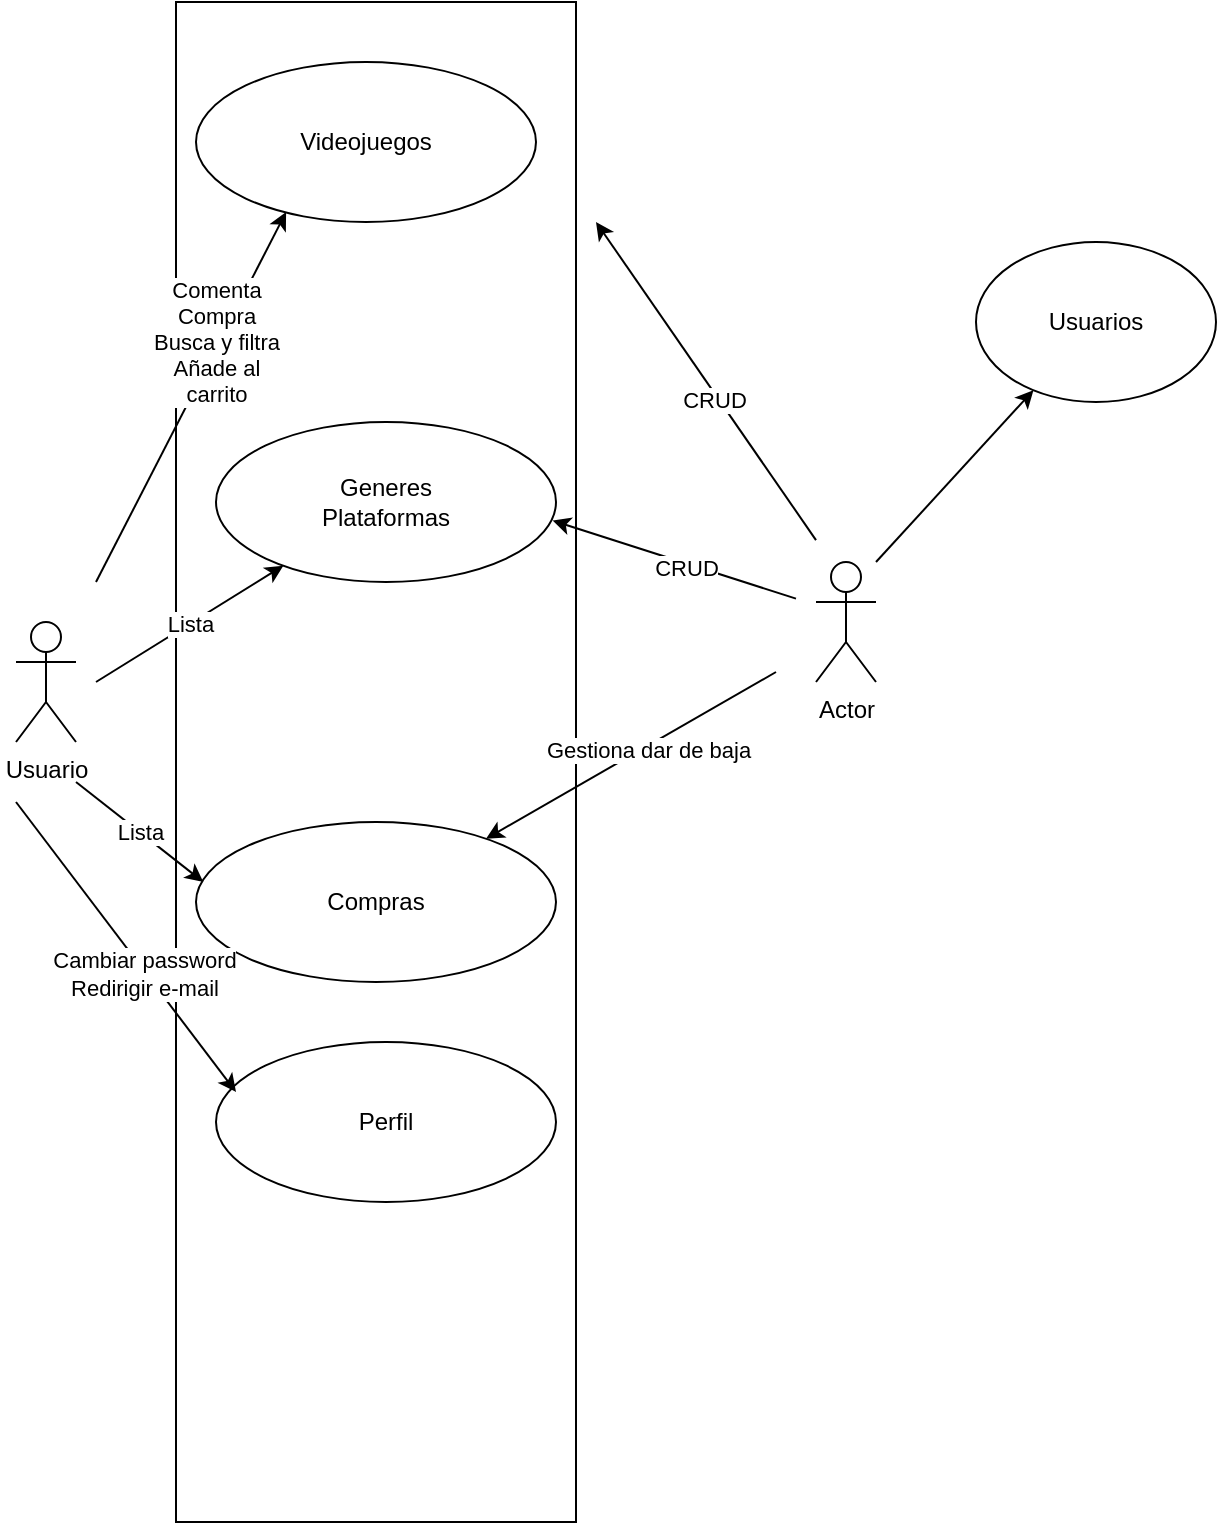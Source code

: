 <mxfile version="20.3.0" type="device"><diagram id="xM5uwVAb9eZuSsCwP69o" name="Page-1"><mxGraphModel dx="525" dy="415" grid="1" gridSize="10" guides="1" tooltips="1" connect="1" arrows="1" fold="1" page="1" pageScale="1" pageWidth="850" pageHeight="1400" math="0" shadow="0"><root><mxCell id="0"/><mxCell id="1" parent="0"/><mxCell id="M7rZI_M_sMPqVTYR1GZ2-1" value="Usuario" style="shape=umlActor;verticalLabelPosition=bottom;verticalAlign=top;html=1;outlineConnect=0;" vertex="1" parent="1"><mxGeometry x="160" y="390" width="30" height="60" as="geometry"/></mxCell><mxCell id="M7rZI_M_sMPqVTYR1GZ2-2" value="Actor" style="shape=umlActor;verticalLabelPosition=bottom;verticalAlign=top;html=1;outlineConnect=0;" vertex="1" parent="1"><mxGeometry x="560" y="360" width="30" height="60" as="geometry"/></mxCell><mxCell id="M7rZI_M_sMPqVTYR1GZ2-3" value="" style="rounded=0;whiteSpace=wrap;html=1;" vertex="1" parent="1"><mxGeometry x="240" y="80" width="200" height="760" as="geometry"/></mxCell><mxCell id="M7rZI_M_sMPqVTYR1GZ2-5" value="Videojuegos" style="ellipse;whiteSpace=wrap;html=1;" vertex="1" parent="1"><mxGeometry x="250" y="110" width="170" height="80" as="geometry"/></mxCell><mxCell id="M7rZI_M_sMPqVTYR1GZ2-8" value="Comenta&lt;br&gt;Compra&lt;br&gt;Busca y filtra&lt;br&gt;Añade al &lt;br&gt;carrito" style="endArrow=classic;html=1;rounded=0;entryX=0.265;entryY=0.938;entryDx=0;entryDy=0;entryPerimeter=0;" edge="1" parent="1" target="M7rZI_M_sMPqVTYR1GZ2-5"><mxGeometry x="0.29" y="1" width="50" height="50" relative="1" as="geometry"><mxPoint x="200" y="370" as="sourcePoint"/><mxPoint x="315.632" y="196.552" as="targetPoint"/><mxPoint as="offset"/></mxGeometry></mxCell><mxCell id="M7rZI_M_sMPqVTYR1GZ2-10" value="Generes&lt;br&gt;Plataformas" style="ellipse;whiteSpace=wrap;html=1;" vertex="1" parent="1"><mxGeometry x="260" y="290" width="170" height="80" as="geometry"/></mxCell><mxCell id="M7rZI_M_sMPqVTYR1GZ2-11" value="Lista" style="endArrow=classic;html=1;rounded=0;" edge="1" parent="1" target="M7rZI_M_sMPqVTYR1GZ2-10"><mxGeometry width="50" height="50" relative="1" as="geometry"><mxPoint x="200" y="420" as="sourcePoint"/><mxPoint x="250" y="370" as="targetPoint"/></mxGeometry></mxCell><mxCell id="M7rZI_M_sMPqVTYR1GZ2-12" value="Compras" style="ellipse;whiteSpace=wrap;html=1;" vertex="1" parent="1"><mxGeometry x="250" y="490" width="180" height="80" as="geometry"/></mxCell><mxCell id="M7rZI_M_sMPqVTYR1GZ2-13" value="Lista" style="endArrow=classic;html=1;rounded=0;" edge="1" parent="1"><mxGeometry width="50" height="50" relative="1" as="geometry"><mxPoint x="190" y="470" as="sourcePoint"/><mxPoint x="253.647" y="520.005" as="targetPoint"/></mxGeometry></mxCell><mxCell id="M7rZI_M_sMPqVTYR1GZ2-14" value="Perfil" style="ellipse;whiteSpace=wrap;html=1;" vertex="1" parent="1"><mxGeometry x="260" y="600" width="170" height="80" as="geometry"/></mxCell><mxCell id="M7rZI_M_sMPqVTYR1GZ2-17" value="" style="endArrow=classic;html=1;rounded=0;" edge="1" parent="1"><mxGeometry width="50" height="50" relative="1" as="geometry"><mxPoint x="160" y="480" as="sourcePoint"/><mxPoint x="270" y="625" as="targetPoint"/></mxGeometry></mxCell><mxCell id="M7rZI_M_sMPqVTYR1GZ2-18" value="Cambiar password&lt;br&gt;Redirigir e-mail" style="edgeLabel;html=1;align=center;verticalAlign=middle;resizable=0;points=[];" vertex="1" connectable="0" parent="M7rZI_M_sMPqVTYR1GZ2-17"><mxGeometry x="0.168" y="-1" relative="1" as="geometry"><mxPoint as="offset"/></mxGeometry></mxCell><mxCell id="M7rZI_M_sMPqVTYR1GZ2-20" value="" style="endArrow=classic;html=1;rounded=0;" edge="1" parent="1" target="M7rZI_M_sMPqVTYR1GZ2-12"><mxGeometry width="50" height="50" relative="1" as="geometry"><mxPoint x="540" y="415" as="sourcePoint"/><mxPoint x="590" y="365" as="targetPoint"/></mxGeometry></mxCell><mxCell id="M7rZI_M_sMPqVTYR1GZ2-21" value="Gestiona dar de baja" style="edgeLabel;html=1;align=center;verticalAlign=middle;resizable=0;points=[];" vertex="1" connectable="0" parent="M7rZI_M_sMPqVTYR1GZ2-20"><mxGeometry x="-0.1" y="2" relative="1" as="geometry"><mxPoint as="offset"/></mxGeometry></mxCell><mxCell id="M7rZI_M_sMPqVTYR1GZ2-22" value="" style="endArrow=classic;html=1;rounded=0;entryX=0.99;entryY=0.616;entryDx=0;entryDy=0;entryPerimeter=0;" edge="1" parent="1" target="M7rZI_M_sMPqVTYR1GZ2-10"><mxGeometry width="50" height="50" relative="1" as="geometry"><mxPoint x="550" y="378.31" as="sourcePoint"/><mxPoint x="405.111" y="461.687" as="targetPoint"/></mxGeometry></mxCell><mxCell id="M7rZI_M_sMPqVTYR1GZ2-23" value="CRUD" style="edgeLabel;html=1;align=center;verticalAlign=middle;resizable=0;points=[];" vertex="1" connectable="0" parent="M7rZI_M_sMPqVTYR1GZ2-22"><mxGeometry x="-0.1" y="2" relative="1" as="geometry"><mxPoint as="offset"/></mxGeometry></mxCell><mxCell id="M7rZI_M_sMPqVTYR1GZ2-24" value="" style="endArrow=classic;html=1;rounded=0;" edge="1" parent="1"><mxGeometry width="50" height="50" relative="1" as="geometry"><mxPoint x="560" y="349.03" as="sourcePoint"/><mxPoint x="450" y="190" as="targetPoint"/></mxGeometry></mxCell><mxCell id="M7rZI_M_sMPqVTYR1GZ2-25" value="CRUD" style="edgeLabel;html=1;align=center;verticalAlign=middle;resizable=0;points=[];" vertex="1" connectable="0" parent="M7rZI_M_sMPqVTYR1GZ2-24"><mxGeometry x="-0.1" y="2" relative="1" as="geometry"><mxPoint as="offset"/></mxGeometry></mxCell><mxCell id="M7rZI_M_sMPqVTYR1GZ2-26" value="Usuarios" style="ellipse;whiteSpace=wrap;html=1;" vertex="1" parent="1"><mxGeometry x="640" y="200" width="120" height="80" as="geometry"/></mxCell><mxCell id="M7rZI_M_sMPqVTYR1GZ2-27" value="" style="endArrow=classic;html=1;rounded=0;" edge="1" parent="1" target="M7rZI_M_sMPqVTYR1GZ2-26"><mxGeometry width="50" height="50" relative="1" as="geometry"><mxPoint x="590" y="360" as="sourcePoint"/><mxPoint x="640" y="310" as="targetPoint"/></mxGeometry></mxCell></root></mxGraphModel></diagram></mxfile>